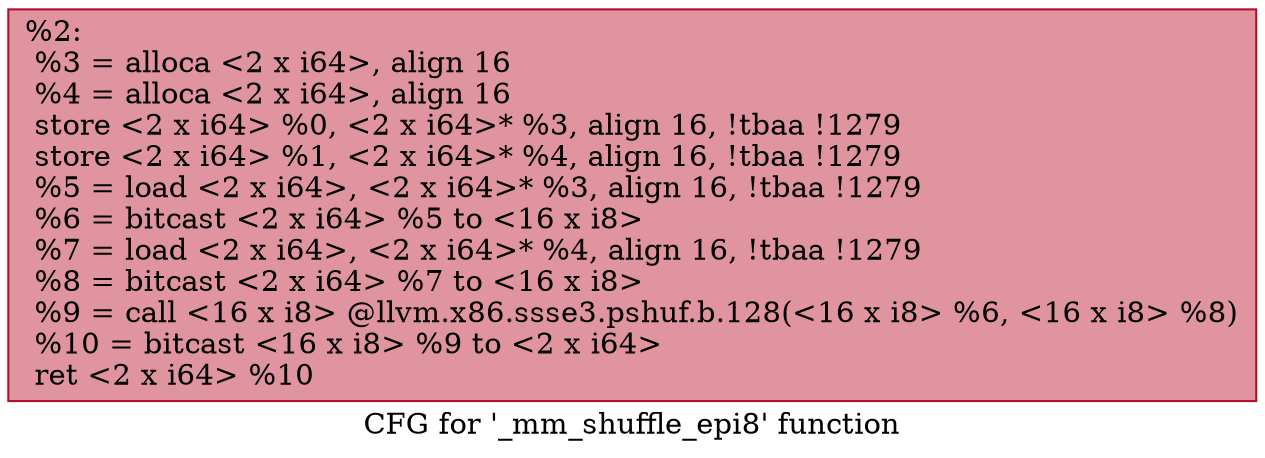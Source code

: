 digraph "CFG for '_mm_shuffle_epi8' function" {
	label="CFG for '_mm_shuffle_epi8' function";

	Node0x27c2ff0 [shape=record,color="#b70d28ff", style=filled, fillcolor="#b70d2870",label="{%2:\l  %3 = alloca \<2 x i64\>, align 16\l  %4 = alloca \<2 x i64\>, align 16\l  store \<2 x i64\> %0, \<2 x i64\>* %3, align 16, !tbaa !1279\l  store \<2 x i64\> %1, \<2 x i64\>* %4, align 16, !tbaa !1279\l  %5 = load \<2 x i64\>, \<2 x i64\>* %3, align 16, !tbaa !1279\l  %6 = bitcast \<2 x i64\> %5 to \<16 x i8\>\l  %7 = load \<2 x i64\>, \<2 x i64\>* %4, align 16, !tbaa !1279\l  %8 = bitcast \<2 x i64\> %7 to \<16 x i8\>\l  %9 = call \<16 x i8\> @llvm.x86.ssse3.pshuf.b.128(\<16 x i8\> %6, \<16 x i8\> %8)\l  %10 = bitcast \<16 x i8\> %9 to \<2 x i64\>\l  ret \<2 x i64\> %10\l}"];
}
